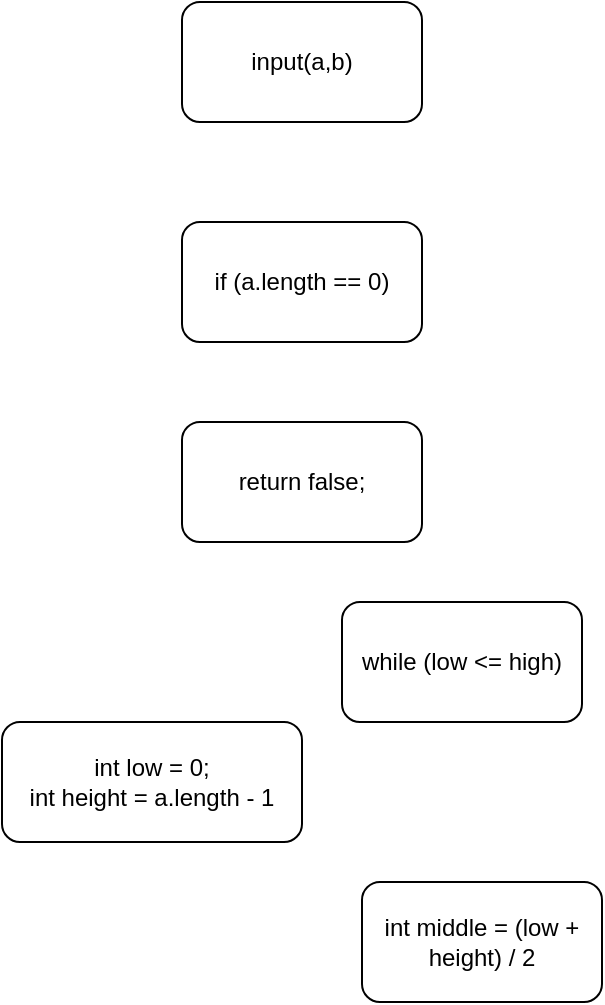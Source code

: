 <mxfile version="12.8.1" type="github">
  <diagram id="Ri3Z-LBDUVhtdoaRmwfp" name="Page-1">
    <mxGraphModel dx="509" dy="572" grid="1" gridSize="10" guides="1" tooltips="1" connect="1" arrows="1" fold="1" page="1" pageScale="1" pageWidth="850" pageHeight="1100" math="0" shadow="0">
      <root>
        <mxCell id="0" />
        <mxCell id="1" parent="0" />
        <mxCell id="IheUh48w6fJ3VRYjB8pa-1" value="input(a,b)" style="rounded=1;whiteSpace=wrap;html=1;" vertex="1" parent="1">
          <mxGeometry x="150" y="40" width="120" height="60" as="geometry" />
        </mxCell>
        <mxCell id="IheUh48w6fJ3VRYjB8pa-2" value="if (a.length == 0)" style="rounded=1;whiteSpace=wrap;html=1;" vertex="1" parent="1">
          <mxGeometry x="150" y="150" width="120" height="60" as="geometry" />
        </mxCell>
        <mxCell id="IheUh48w6fJ3VRYjB8pa-3" value="return false;" style="rounded=1;whiteSpace=wrap;html=1;" vertex="1" parent="1">
          <mxGeometry x="150" y="250" width="120" height="60" as="geometry" />
        </mxCell>
        <mxCell id="IheUh48w6fJ3VRYjB8pa-4" value="int low = 0;&lt;br&gt;int height = a.length - 1" style="rounded=1;whiteSpace=wrap;html=1;" vertex="1" parent="1">
          <mxGeometry x="60" y="400" width="150" height="60" as="geometry" />
        </mxCell>
        <mxCell id="IheUh48w6fJ3VRYjB8pa-5" value="while (low &amp;lt;= high)" style="rounded=1;whiteSpace=wrap;html=1;" vertex="1" parent="1">
          <mxGeometry x="230" y="340" width="120" height="60" as="geometry" />
        </mxCell>
        <mxCell id="IheUh48w6fJ3VRYjB8pa-6" value="int middle = (low + height) / 2" style="rounded=1;whiteSpace=wrap;html=1;" vertex="1" parent="1">
          <mxGeometry x="240" y="480" width="120" height="60" as="geometry" />
        </mxCell>
      </root>
    </mxGraphModel>
  </diagram>
</mxfile>
